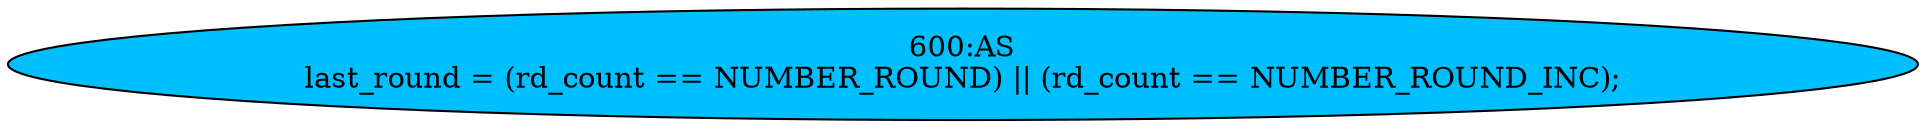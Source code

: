 strict digraph "" {
	node [label="\N"];
	"600:AS"	 [ast="<pyverilog.vparser.ast.Assign object at 0x7fd1e8d9c210>",
		def_var="['last_round']",
		fillcolor=deepskyblue,
		label="600:AS
last_round = (rd_count == NUMBER_ROUND) || (rd_count == NUMBER_ROUND_INC);",
		statements="[]",
		style=filled,
		typ=Assign,
		use_var="['rd_count', 'NUMBER_ROUND', 'rd_count', 'NUMBER_ROUND_INC']"];
}
